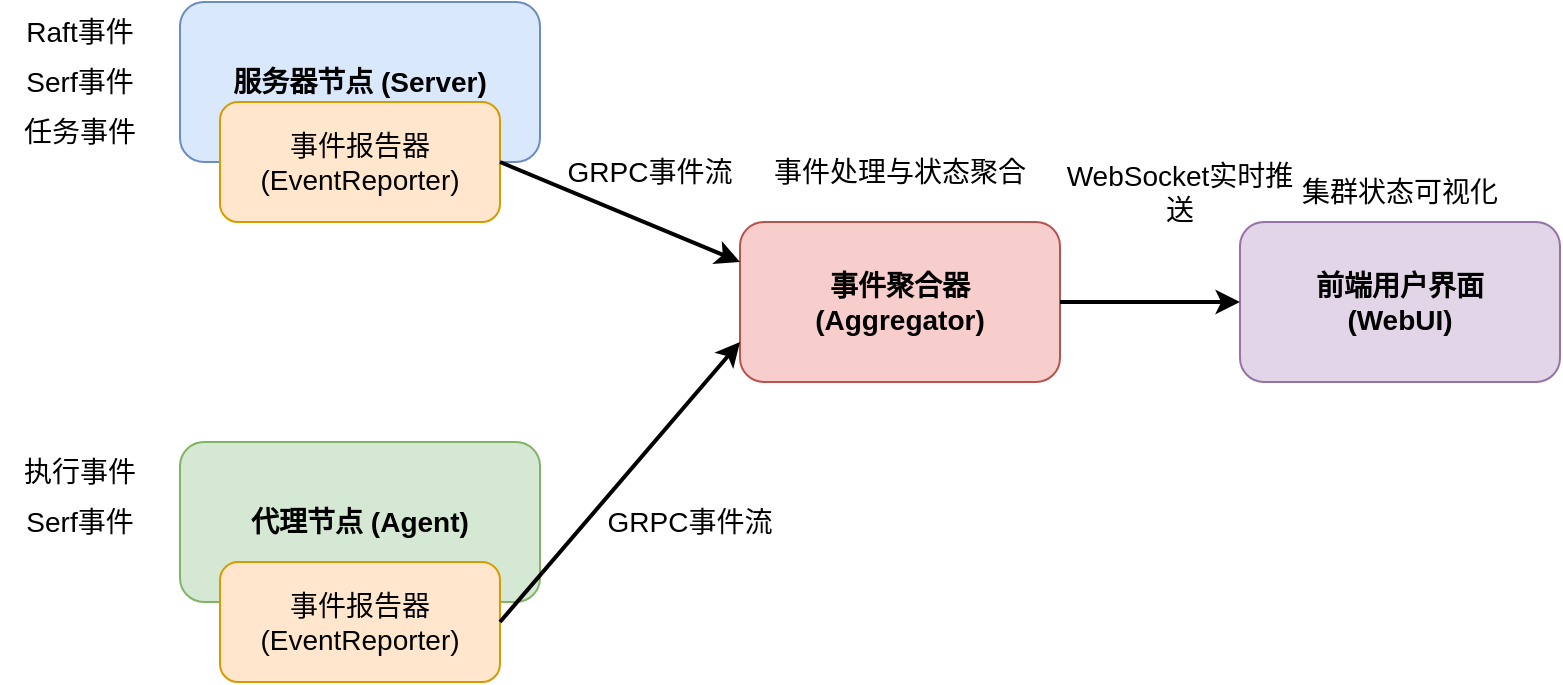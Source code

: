 <mxfile version="27.0.6">
  <diagram name="事件驱动架构" id="Wte6M-qhrk3Ujj63Xja0">
    <mxGraphModel dx="1194" dy="729" grid="1" gridSize="10" guides="1" tooltips="1" connect="1" arrows="1" fold="1" page="1" pageScale="1" pageWidth="850" pageHeight="1100" math="0" shadow="0">
      <root>
        <mxCell id="0" />
        <mxCell id="1" parent="0" />
        <mxCell id="VFUHbm7c49YdEDBtzCiD-1" value="服务器节点 (Server)" style="rounded=1;whiteSpace=wrap;html=1;fillColor=#dae8fc;strokeColor=#6c8ebf;fontSize=14;fontStyle=1" vertex="1" parent="1">
          <mxGeometry x="500" y="240" width="180" height="80" as="geometry" />
        </mxCell>
        <mxCell id="VFUHbm7c49YdEDBtzCiD-2" value="代理节点 (Agent)" style="rounded=1;whiteSpace=wrap;html=1;fillColor=#d5e8d4;strokeColor=#82b366;fontSize=14;fontStyle=1" vertex="1" parent="1">
          <mxGeometry x="500" y="460" width="180" height="80" as="geometry" />
        </mxCell>
        <mxCell id="VFUHbm7c49YdEDBtzCiD-3" value="事件报告器&lt;br&gt;(EventReporter)" style="rounded=1;whiteSpace=wrap;html=1;fillColor=#ffe6cc;strokeColor=#d79b00;fontSize=14;" vertex="1" parent="1">
          <mxGeometry x="520" y="290" width="140" height="60" as="geometry" />
        </mxCell>
        <mxCell id="VFUHbm7c49YdEDBtzCiD-4" value="事件报告器&lt;br&gt;(EventReporter)" style="rounded=1;whiteSpace=wrap;html=1;fillColor=#ffe6cc;strokeColor=#d79b00;fontSize=14;" vertex="1" parent="1">
          <mxGeometry x="520" y="520" width="140" height="60" as="geometry" />
        </mxCell>
        <mxCell id="VFUHbm7c49YdEDBtzCiD-5" value="事件聚合器&lt;br&gt;(Aggregator)" style="rounded=1;whiteSpace=wrap;html=1;fillColor=#f8cecc;strokeColor=#b85450;fontSize=14;fontStyle=1" vertex="1" parent="1">
          <mxGeometry x="780" y="350" width="160" height="80" as="geometry" />
        </mxCell>
        <mxCell id="VFUHbm7c49YdEDBtzCiD-6" value="前端用户界面&lt;br&gt;(WebUI)" style="rounded=1;whiteSpace=wrap;html=1;fillColor=#e1d5e7;strokeColor=#9673a6;fontSize=14;fontStyle=1" vertex="1" parent="1">
          <mxGeometry x="1030" y="350" width="160" height="80" as="geometry" />
        </mxCell>
        <mxCell id="VFUHbm7c49YdEDBtzCiD-7" value="" style="endArrow=classic;html=1;rounded=0;exitX=1;exitY=0.5;exitDx=0;exitDy=0;entryX=0;entryY=0.25;entryDx=0;entryDy=0;strokeWidth=2;fontSize=14;" edge="1" parent="1" source="VFUHbm7c49YdEDBtzCiD-3" target="VFUHbm7c49YdEDBtzCiD-5">
          <mxGeometry width="50" height="50" relative="1" as="geometry">
            <mxPoint x="780" y="530" as="sourcePoint" />
            <mxPoint x="830" y="480" as="targetPoint" />
          </mxGeometry>
        </mxCell>
        <mxCell id="VFUHbm7c49YdEDBtzCiD-8" value="" style="endArrow=classic;html=1;rounded=0;exitX=1;exitY=0.5;exitDx=0;exitDy=0;entryX=0;entryY=0.75;entryDx=0;entryDy=0;strokeWidth=2;fontSize=14;" edge="1" parent="1" source="VFUHbm7c49YdEDBtzCiD-4" target="VFUHbm7c49YdEDBtzCiD-5">
          <mxGeometry width="50" height="50" relative="1" as="geometry">
            <mxPoint x="670" y="340" as="sourcePoint" />
            <mxPoint x="790" y="380" as="targetPoint" />
          </mxGeometry>
        </mxCell>
        <mxCell id="VFUHbm7c49YdEDBtzCiD-9" value="" style="endArrow=classic;html=1;rounded=0;exitX=1;exitY=0.5;exitDx=0;exitDy=0;entryX=0;entryY=0.5;entryDx=0;entryDy=0;strokeWidth=2;fontSize=14;" edge="1" parent="1" source="VFUHbm7c49YdEDBtzCiD-5" target="VFUHbm7c49YdEDBtzCiD-6">
          <mxGeometry width="50" height="50" relative="1" as="geometry">
            <mxPoint x="670" y="340" as="sourcePoint" />
            <mxPoint x="790" y="380" as="targetPoint" />
          </mxGeometry>
        </mxCell>
        <mxCell id="VFUHbm7c49YdEDBtzCiD-10" value="Raft事件" style="text;html=1;strokeColor=none;fillColor=none;align=center;verticalAlign=middle;whiteSpace=wrap;rounded=0;fontSize=14;" vertex="1" parent="1">
          <mxGeometry x="410" y="240" width="80" height="30" as="geometry" />
        </mxCell>
        <mxCell id="VFUHbm7c49YdEDBtzCiD-11" value="Serf事件" style="text;html=1;strokeColor=none;fillColor=none;align=center;verticalAlign=middle;whiteSpace=wrap;rounded=0;fontSize=14;" vertex="1" parent="1">
          <mxGeometry x="410" y="265" width="80" height="30" as="geometry" />
        </mxCell>
        <mxCell id="VFUHbm7c49YdEDBtzCiD-12" value="任务事件" style="text;html=1;strokeColor=none;fillColor=none;align=center;verticalAlign=middle;whiteSpace=wrap;rounded=0;fontSize=14;" vertex="1" parent="1">
          <mxGeometry x="410" y="290" width="80" height="30" as="geometry" />
        </mxCell>
        <mxCell id="VFUHbm7c49YdEDBtzCiD-13" value="执行事件" style="text;html=1;strokeColor=none;fillColor=none;align=center;verticalAlign=middle;whiteSpace=wrap;rounded=0;fontSize=14;" vertex="1" parent="1">
          <mxGeometry x="410" y="460" width="80" height="30" as="geometry" />
        </mxCell>
        <mxCell id="VFUHbm7c49YdEDBtzCiD-14" value="Serf事件" style="text;html=1;strokeColor=none;fillColor=none;align=center;verticalAlign=middle;whiteSpace=wrap;rounded=0;fontSize=14;" vertex="1" parent="1">
          <mxGeometry x="410" y="485" width="80" height="30" as="geometry" />
        </mxCell>
        <mxCell id="VFUHbm7c49YdEDBtzCiD-15" value="GRPC事件流" style="text;html=1;strokeColor=none;fillColor=none;align=center;verticalAlign=middle;whiteSpace=wrap;rounded=0;fontSize=14;rotation=0;" vertex="1" parent="1">
          <mxGeometry x="690" y="310" width="90" height="30" as="geometry" />
        </mxCell>
        <mxCell id="VFUHbm7c49YdEDBtzCiD-16" value="GRPC事件流" style="text;html=1;strokeColor=none;fillColor=none;align=center;verticalAlign=middle;whiteSpace=wrap;rounded=0;fontSize=14;rotation=0;" vertex="1" parent="1">
          <mxGeometry x="710" y="485" width="90" height="30" as="geometry" />
        </mxCell>
        <mxCell id="VFUHbm7c49YdEDBtzCiD-17" value="WebSocket实时推送" style="text;html=1;strokeColor=none;fillColor=none;align=center;verticalAlign=middle;whiteSpace=wrap;rounded=0;fontSize=14;" vertex="1" parent="1">
          <mxGeometry x="940" y="320" width="120" height="30" as="geometry" />
        </mxCell>
        <mxCell id="VFUHbm7c49YdEDBtzCiD-18" value="事件处理与状态聚合" style="text;html=1;strokeColor=none;fillColor=none;align=center;verticalAlign=middle;whiteSpace=wrap;rounded=0;fontSize=14;" vertex="1" parent="1">
          <mxGeometry x="780" y="310" width="160" height="30" as="geometry" />
        </mxCell>
        <mxCell id="VFUHbm7c49YdEDBtzCiD-19" value="集群状态可视化" style="text;html=1;strokeColor=none;fillColor=none;align=center;verticalAlign=middle;whiteSpace=wrap;rounded=0;fontSize=14;" vertex="1" parent="1">
          <mxGeometry x="1030" y="320" width="160" height="30" as="geometry" />
        </mxCell>
      </root>
    </mxGraphModel>
  </diagram>
</mxfile>
